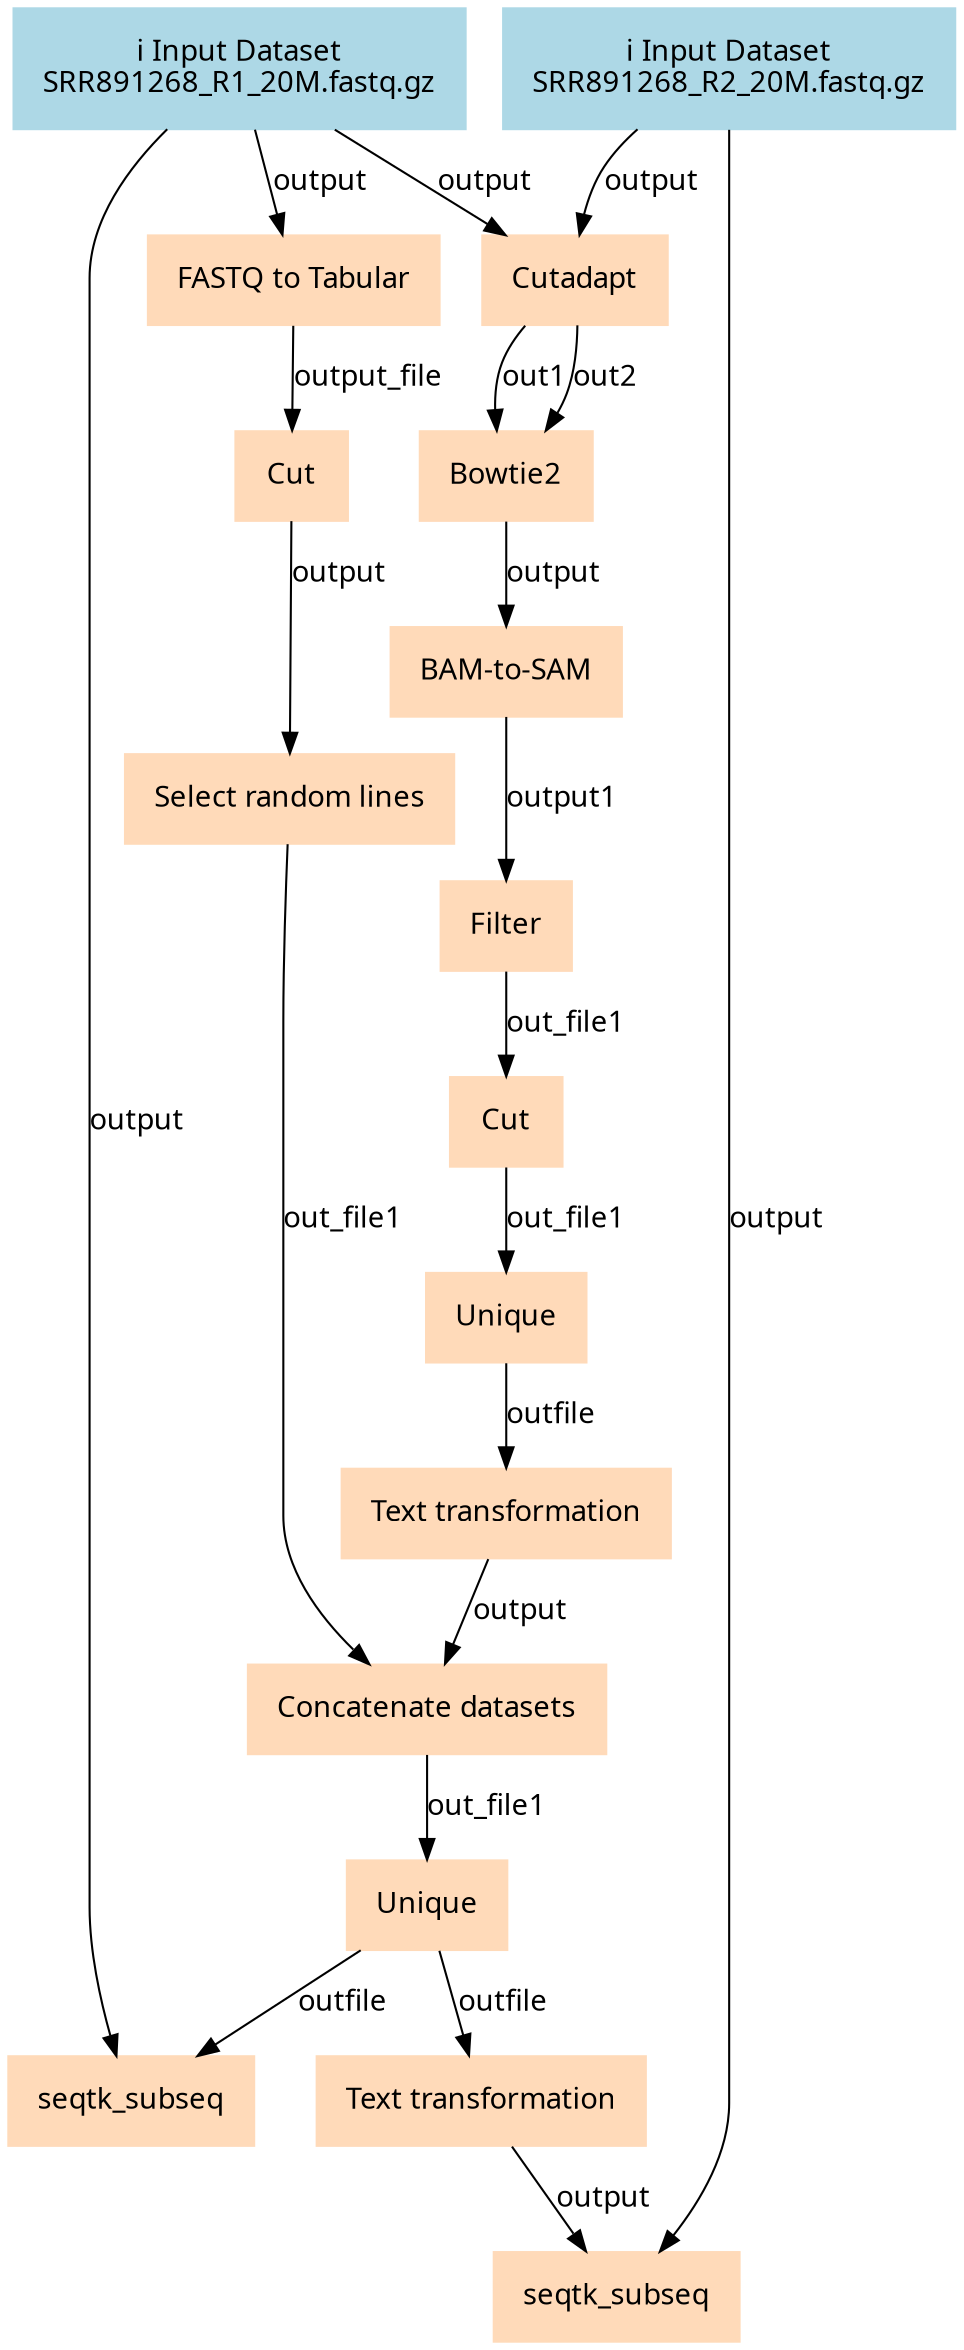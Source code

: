digraph main {
  node [fontname="Atkinson Hyperlegible", shape=box, color=white,style=filled,color=peachpuff,margin="0.2,0.2"];
  edge [fontname="Atkinson Hyperlegible"];
  0[color=lightblue,label="ℹ️ Input Dataset\nSRR891268_R1_20M.fastq.gz"]
  1[color=lightblue,label="ℹ️ Input Dataset\nSRR891268_R2_20M.fastq.gz"]
  10[label="Unique"]
  9 -> 10 [label="out_file1"]
  11[label="Text transformation"]
  10 -> 11 [label="outfile"]
  12[label="Concatenate datasets"]
  6 -> 12 [label="out_file1"]
  11 -> 12 [label="output"]
  13[label="Unique"]
  12 -> 13 [label="out_file1"]
  14[label="seqtk_subseq"]
  0 -> 14 [label="output"]
  13 -> 14 [label="outfile"]
  15[label="Text transformation"]
  13 -> 15 [label="outfile"]
  16[label="seqtk_subseq"]
  1 -> 16 [label="output"]
  15 -> 16 [label="output"]
  2[label="FASTQ to Tabular"]
  0 -> 2 [label="output"]
  3[label="Cutadapt"]
  0 -> 3 [label="output"]
  1 -> 3 [label="output"]
  4[label="Cut"]
  2 -> 4 [label="output_file"]
  5[label="Bowtie2"]
  3 -> 5 [label="out1"]
  3 -> 5 [label="out2"]
  6[label="Select random lines"]
  4 -> 6 [label="output"]
  7[label="BAM-to-SAM"]
  5 -> 7 [label="output"]
  8[label="Filter"]
  7 -> 8 [label="output1"]
  9[label="Cut"]
  8 -> 9 [label="out_file1"]
}